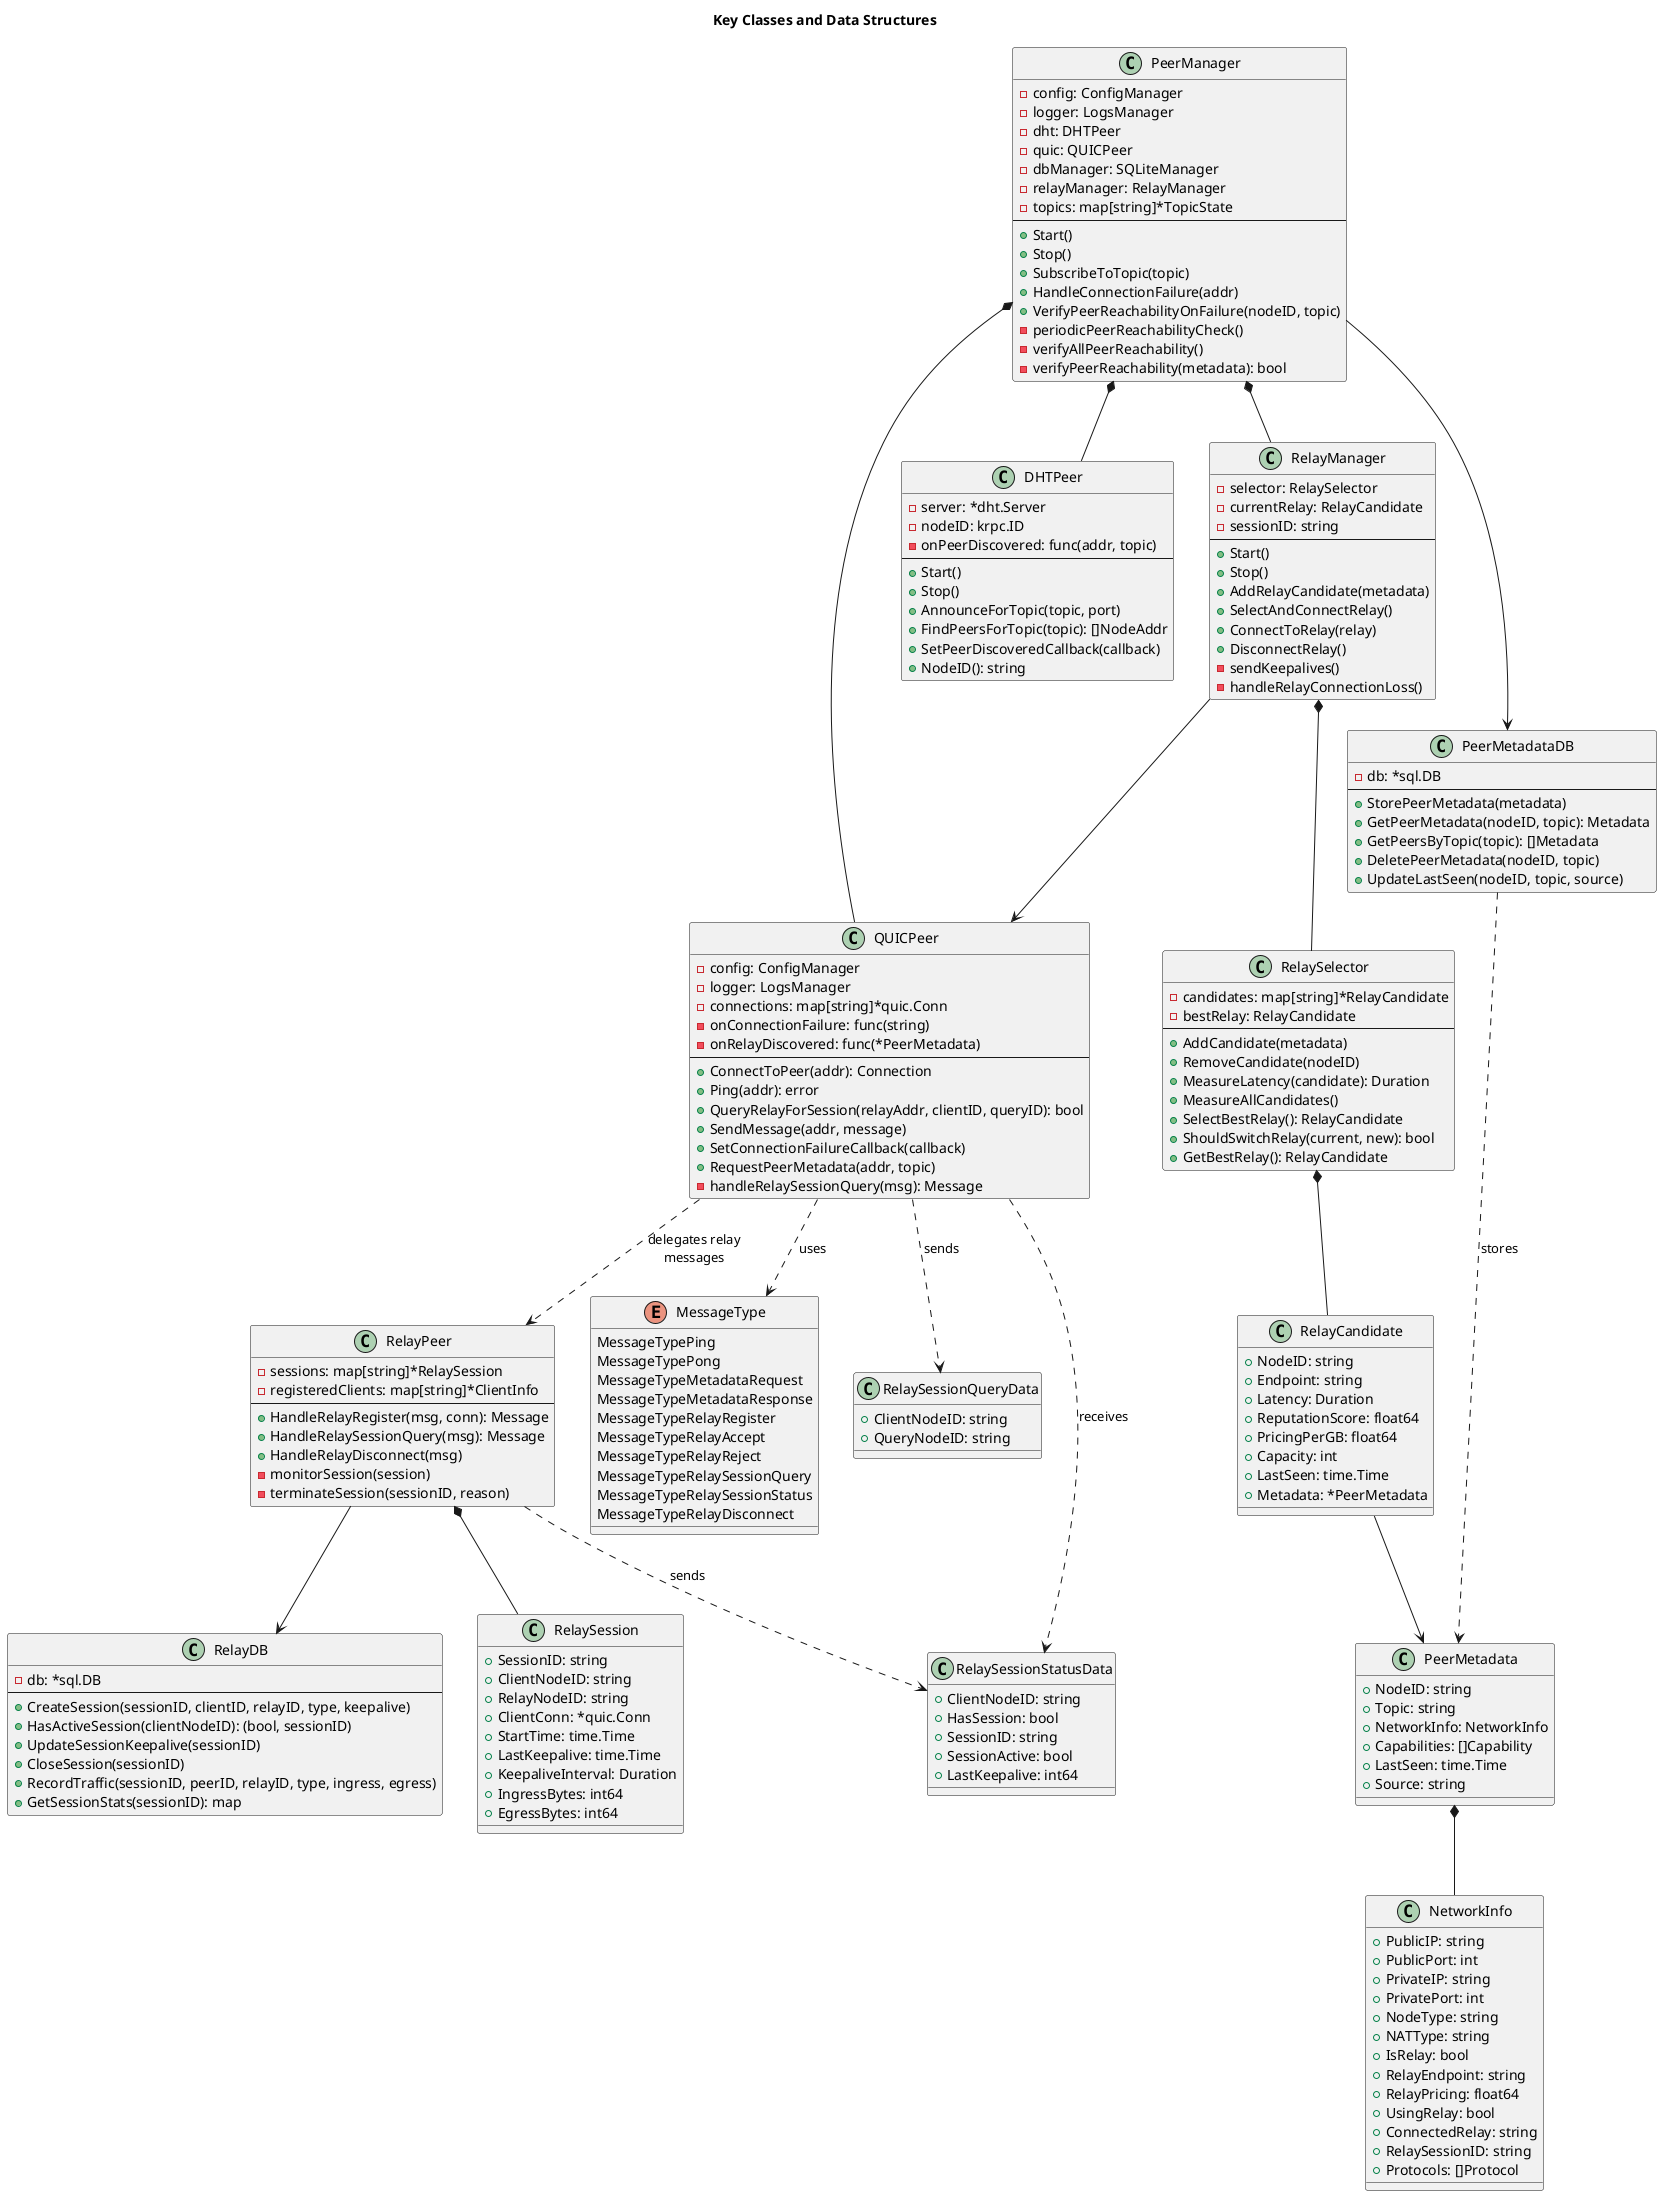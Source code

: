 @startuml class-diagram
title Key Classes and Data Structures

class PeerManager {
    - config: ConfigManager
    - logger: LogsManager
    - dht: DHTPeer
    - quic: QUICPeer
    - dbManager: SQLiteManager
    - relayManager: RelayManager
    - topics: map[string]*TopicState
    --
    + Start()
    + Stop()
    + SubscribeToTopic(topic)
    + HandleConnectionFailure(addr)
    + VerifyPeerReachabilityOnFailure(nodeID, topic)
    - periodicPeerReachabilityCheck()
    - verifyAllPeerReachability()
    - verifyPeerReachability(metadata): bool
}

class QUICPeer {
    - config: ConfigManager
    - logger: LogsManager
    - connections: map[string]*quic.Conn
    - onConnectionFailure: func(string)
    - onRelayDiscovered: func(*PeerMetadata)
    --
    + ConnectToPeer(addr): Connection
    + Ping(addr): error
    + QueryRelayForSession(relayAddr, clientID, queryID): bool
    + SendMessage(addr, message)
    + SetConnectionFailureCallback(callback)
    + RequestPeerMetadata(addr, topic)
    - handleRelaySessionQuery(msg): Message
}

class DHTPeer {
    - server: *dht.Server
    - nodeID: krpc.ID
    - onPeerDiscovered: func(addr, topic)
    --
    + Start()
    + Stop()
    + AnnounceForTopic(topic, port)
    + FindPeersForTopic(topic): []NodeAddr
    + SetPeerDiscoveredCallback(callback)
    + NodeID(): string
}

class RelayManager {
    - selector: RelaySelector
    - currentRelay: RelayCandidate
    - sessionID: string
    --
    + Start()
    + Stop()
    + AddRelayCandidate(metadata)
    + SelectAndConnectRelay()
    + ConnectToRelay(relay)
    + DisconnectRelay()
    - sendKeepalives()
    - handleRelayConnectionLoss()
}

class RelaySelector {
    - candidates: map[string]*RelayCandidate
    - bestRelay: RelayCandidate
    --
    + AddCandidate(metadata)
    + RemoveCandidate(nodeID)
    + MeasureLatency(candidate): Duration
    + MeasureAllCandidates()
    + SelectBestRelay(): RelayCandidate
    + ShouldSwitchRelay(current, new): bool
    + GetBestRelay(): RelayCandidate
}

class RelayPeer {
    - sessions: map[string]*RelaySession
    - registeredClients: map[string]*ClientInfo
    --
    + HandleRelayRegister(msg, conn): Message
    + HandleRelaySessionQuery(msg): Message
    + HandleRelayDisconnect(msg)
    - monitorSession(session)
    - terminateSession(sessionID, reason)
}

class PeerMetadataDB {
    - db: *sql.DB
    --
    + StorePeerMetadata(metadata)
    + GetPeerMetadata(nodeID, topic): Metadata
    + GetPeersByTopic(topic): []Metadata
    + DeletePeerMetadata(nodeID, topic)
    + UpdateLastSeen(nodeID, topic, source)
}

class RelayDB {
    - db: *sql.DB
    --
    + CreateSession(sessionID, clientID, relayID, type, keepalive)
    + HasActiveSession(clientNodeID): (bool, sessionID)
    + UpdateSessionKeepalive(sessionID)
    + CloseSession(sessionID)
    + RecordTraffic(sessionID, peerID, relayID, type, ingress, egress)
    + GetSessionStats(sessionID): map
}

class PeerMetadata {
    + NodeID: string
    + Topic: string
    + NetworkInfo: NetworkInfo
    + Capabilities: []Capability
    + LastSeen: time.Time
    + Source: string
}

class NetworkInfo {
    + PublicIP: string
    + PublicPort: int
    + PrivateIP: string
    + PrivatePort: int
    + NodeType: string
    + NATType: string
    + IsRelay: bool
    + RelayEndpoint: string
    + RelayPricing: float64
    + UsingRelay: bool
    + ConnectedRelay: string
    + RelaySessionID: string
    + Protocols: []Protocol
}

class RelayCandidate {
    + NodeID: string
    + Endpoint: string
    + Latency: Duration
    + ReputationScore: float64
    + PricingPerGB: float64
    + Capacity: int
    + LastSeen: time.Time
    + Metadata: *PeerMetadata
}

class RelaySession {
    + SessionID: string
    + ClientNodeID: string
    + RelayNodeID: string
    + ClientConn: *quic.Conn
    + StartTime: time.Time
    + LastKeepalive: time.Time
    + KeepaliveInterval: Duration
    + IngressBytes: int64
    + EgressBytes: int64
}

' Relationships
PeerManager *-- DHTPeer
PeerManager *-- QUICPeer
PeerManager *-- RelayManager
PeerManager --> PeerMetadataDB

QUICPeer ..> RelayPeer : delegates relay\nmessages

RelayManager *-- RelaySelector
RelayManager --> QUICPeer

RelayPeer --> RelayDB
RelayPeer *-- RelaySession

RelaySelector *-- RelayCandidate

PeerMetadataDB ..> PeerMetadata : stores
PeerMetadata *-- NetworkInfo

RelayCandidate --> PeerMetadata

' Message types (enums)
enum MessageType {
    MessageTypePing
    MessageTypePong
    MessageTypeMetadataRequest
    MessageTypeMetadataResponse
    MessageTypeRelayRegister
    MessageTypeRelayAccept
    MessageTypeRelayReject
    MessageTypeRelaySessionQuery
    MessageTypeRelaySessionStatus
    MessageTypeRelayDisconnect
}

class RelaySessionQueryData {
    + ClientNodeID: string
    + QueryNodeID: string
}

class RelaySessionStatusData {
    + ClientNodeID: string
    + HasSession: bool
    + SessionID: string
    + SessionActive: bool
    + LastKeepalive: int64
}

QUICPeer ..> MessageType : uses
QUICPeer ..> RelaySessionQueryData : sends
QUICPeer ..> RelaySessionStatusData : receives
RelayPeer ..> RelaySessionStatusData : sends

@enduml

